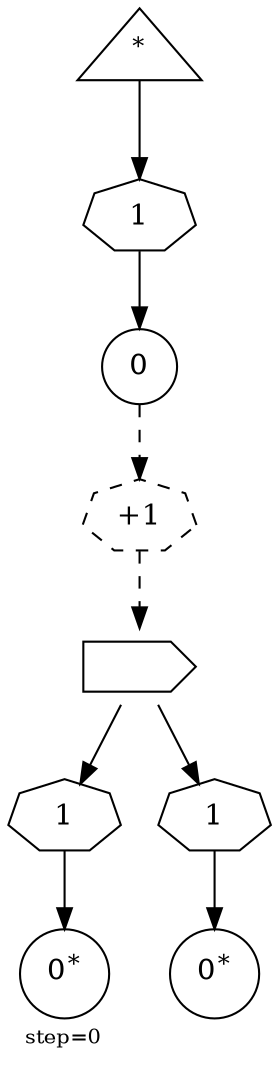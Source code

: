 digraph {
  graph  [labelloc=bottom,labeljust=left,fontsize="10",label="step=0"];
  "118" [shape=triangle,peripheries="1",label=<<SUP>*</SUP>>,labelfontcolor=black,color=black];
  "119" [shape=circle,peripheries="1",label=<0>,labelfontcolor=black,color=black];
  "121" [shape=circle,peripheries="1",label=<0<SUP>*</SUP>>,labelfontcolor=black,color=black];
  "122" [shape=circle,peripheries="1",label=<0<SUP>*</SUP>>,labelfontcolor=black,color=black];
  "123" [shape=cds,peripheries="1",label="",labelfontcolor=black,color=black];
  "120" [label=<1>,peripheries="1",color=black,shape=septagon];
  "118" -> "120" [color=black];
  "120" -> "119" [color=black];
  "125" [label=<1>,peripheries="1",color=black,shape=septagon];
  "123" -> "125" [color=black];
  "125" -> "121" [color=black];
  "126" [label=<1>,peripheries="1",color=black,shape=septagon];
  "123" -> "126" [color=black];
  "126" -> "122" [color=black];
  "124" [label=<+1>,peripheries="1",color=black,style=dashed,shape=septagon];
  "119" -> "124" [style=dashed,color=black];
  "124" -> "123" [style=dashed,color=black];
}
